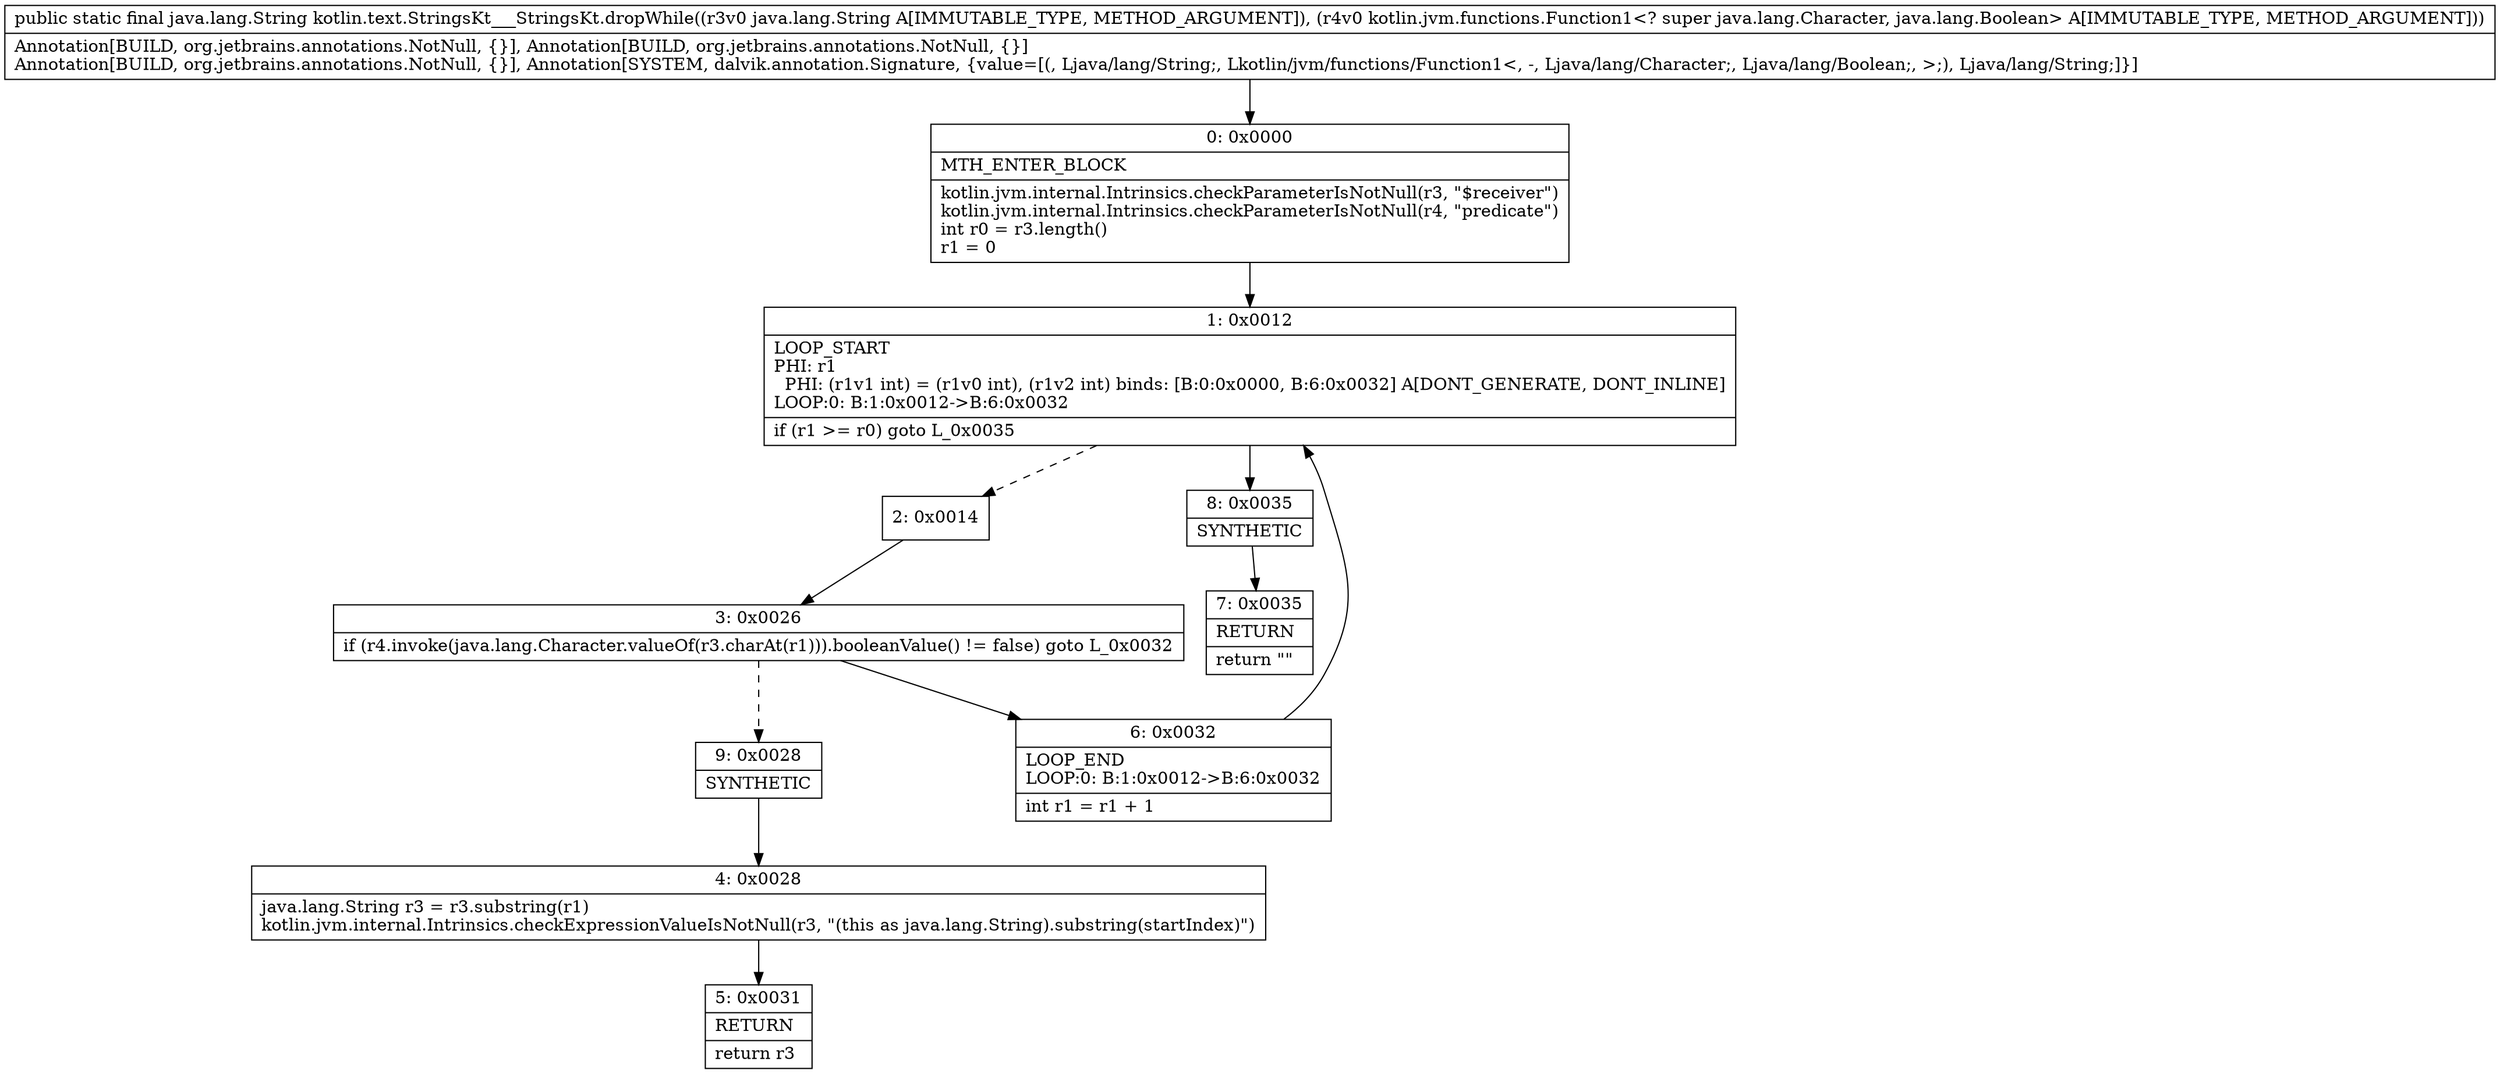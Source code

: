 digraph "CFG forkotlin.text.StringsKt___StringsKt.dropWhile(Ljava\/lang\/String;Lkotlin\/jvm\/functions\/Function1;)Ljava\/lang\/String;" {
Node_0 [shape=record,label="{0\:\ 0x0000|MTH_ENTER_BLOCK\l|kotlin.jvm.internal.Intrinsics.checkParameterIsNotNull(r3, \"$receiver\")\lkotlin.jvm.internal.Intrinsics.checkParameterIsNotNull(r4, \"predicate\")\lint r0 = r3.length()\lr1 = 0\l}"];
Node_1 [shape=record,label="{1\:\ 0x0012|LOOP_START\lPHI: r1 \l  PHI: (r1v1 int) = (r1v0 int), (r1v2 int) binds: [B:0:0x0000, B:6:0x0032] A[DONT_GENERATE, DONT_INLINE]\lLOOP:0: B:1:0x0012\-\>B:6:0x0032\l|if (r1 \>= r0) goto L_0x0035\l}"];
Node_2 [shape=record,label="{2\:\ 0x0014}"];
Node_3 [shape=record,label="{3\:\ 0x0026|if (r4.invoke(java.lang.Character.valueOf(r3.charAt(r1))).booleanValue() != false) goto L_0x0032\l}"];
Node_4 [shape=record,label="{4\:\ 0x0028|java.lang.String r3 = r3.substring(r1)\lkotlin.jvm.internal.Intrinsics.checkExpressionValueIsNotNull(r3, \"(this as java.lang.String).substring(startIndex)\")\l}"];
Node_5 [shape=record,label="{5\:\ 0x0031|RETURN\l|return r3\l}"];
Node_6 [shape=record,label="{6\:\ 0x0032|LOOP_END\lLOOP:0: B:1:0x0012\-\>B:6:0x0032\l|int r1 = r1 + 1\l}"];
Node_7 [shape=record,label="{7\:\ 0x0035|RETURN\l|return \"\"\l}"];
Node_8 [shape=record,label="{8\:\ 0x0035|SYNTHETIC\l}"];
Node_9 [shape=record,label="{9\:\ 0x0028|SYNTHETIC\l}"];
MethodNode[shape=record,label="{public static final java.lang.String kotlin.text.StringsKt___StringsKt.dropWhile((r3v0 java.lang.String A[IMMUTABLE_TYPE, METHOD_ARGUMENT]), (r4v0 kotlin.jvm.functions.Function1\<? super java.lang.Character, java.lang.Boolean\> A[IMMUTABLE_TYPE, METHOD_ARGUMENT]))  | Annotation[BUILD, org.jetbrains.annotations.NotNull, \{\}], Annotation[BUILD, org.jetbrains.annotations.NotNull, \{\}]\lAnnotation[BUILD, org.jetbrains.annotations.NotNull, \{\}], Annotation[SYSTEM, dalvik.annotation.Signature, \{value=[(, Ljava\/lang\/String;, Lkotlin\/jvm\/functions\/Function1\<, \-, Ljava\/lang\/Character;, Ljava\/lang\/Boolean;, \>;), Ljava\/lang\/String;]\}]\l}"];
MethodNode -> Node_0;
Node_0 -> Node_1;
Node_1 -> Node_2[style=dashed];
Node_1 -> Node_8;
Node_2 -> Node_3;
Node_3 -> Node_6;
Node_3 -> Node_9[style=dashed];
Node_4 -> Node_5;
Node_6 -> Node_1;
Node_8 -> Node_7;
Node_9 -> Node_4;
}

